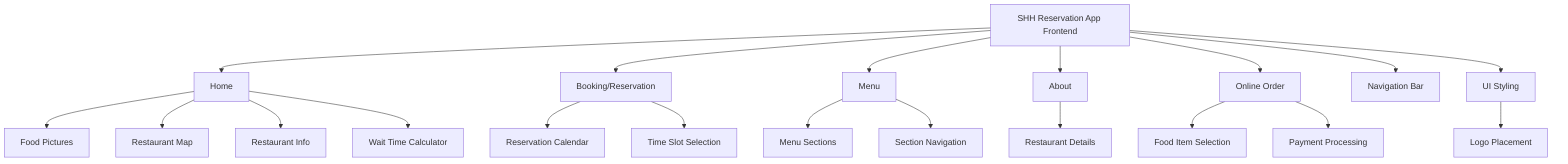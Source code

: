 graph TD
    A[SHH Reservation App Frontend]
    A --> B[Home]
    A --> C[Booking/Reservation]
    A --> D[Menu]
    A --> E[About]
    A --> F[Online Order]
    B --> B1[Food Pictures]
    B --> B2[Restaurant Map]
    B --> B3[Restaurant Info]
    B --> B4[Wait Time Calculator]
    C --> C1[Reservation Calendar]
    C --> C2[Time Slot Selection]
    D --> D1[Menu Sections]
    D --> D2[Section Navigation]
    E --> E1[Restaurant Details]
    F --> F1[Food Item Selection]
    F --> F2[Payment Processing]
    A --> G[Navigation Bar]
    A --> H[UI Styling]
    H --> H1[Logo Placement]
